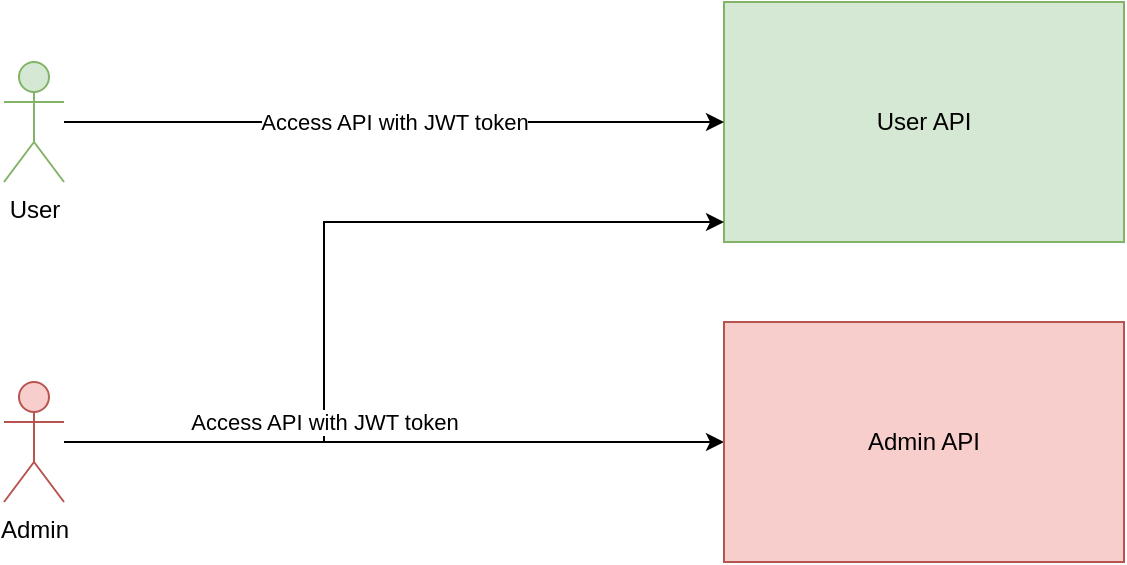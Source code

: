 <mxfile version="16.5.1" type="device"><diagram id="VPgGGSIUd90LA4FEmjPD" name="Page-1"><mxGraphModel dx="1956" dy="820" grid="1" gridSize="10" guides="1" tooltips="1" connect="1" arrows="1" fold="1" page="1" pageScale="1" pageWidth="850" pageHeight="1100" math="0" shadow="0"><root><mxCell id="0"/><mxCell id="1" parent="0"/><mxCell id="dAgq9LSE05NcQRPEjQBB-4" value="User API" style="rounded=0;whiteSpace=wrap;html=1;fillColor=#d5e8d4;strokeColor=#82b366;" vertex="1" parent="1"><mxGeometry x="360" y="200" width="200" height="120" as="geometry"/></mxCell><mxCell id="dAgq9LSE05NcQRPEjQBB-5" value="User" style="shape=umlActor;verticalLabelPosition=bottom;verticalAlign=top;html=1;outlineConnect=0;fillColor=#d5e8d4;strokeColor=#82b366;" vertex="1" parent="1"><mxGeometry y="230" width="30" height="60" as="geometry"/></mxCell><mxCell id="dAgq9LSE05NcQRPEjQBB-7" value="Admin" style="shape=umlActor;verticalLabelPosition=bottom;verticalAlign=top;html=1;outlineConnect=0;fillColor=#f8cecc;strokeColor=#b85450;" vertex="1" parent="1"><mxGeometry y="390" width="30" height="60" as="geometry"/></mxCell><mxCell id="dAgq9LSE05NcQRPEjQBB-8" value="" style="endArrow=classic;html=1;rounded=0;entryX=0;entryY=0.5;entryDx=0;entryDy=0;" edge="1" parent="1" source="dAgq9LSE05NcQRPEjQBB-5" target="dAgq9LSE05NcQRPEjQBB-4"><mxGeometry relative="1" as="geometry"><mxPoint x="260" y="470" as="sourcePoint"/><mxPoint x="370" y="270" as="targetPoint"/></mxGeometry></mxCell><mxCell id="dAgq9LSE05NcQRPEjQBB-9" value="Access API with JWT token" style="edgeLabel;resizable=0;html=1;align=center;verticalAlign=middle;" connectable="0" vertex="1" parent="dAgq9LSE05NcQRPEjQBB-8"><mxGeometry relative="1" as="geometry"/></mxCell><mxCell id="dAgq9LSE05NcQRPEjQBB-12" value="" style="endArrow=classic;html=1;rounded=0;" edge="1" parent="1" source="dAgq9LSE05NcQRPEjQBB-7" target="dAgq9LSE05NcQRPEjQBB-23"><mxGeometry relative="1" as="geometry"><mxPoint x="60" y="420" as="sourcePoint"/><mxPoint x="300" y="410" as="targetPoint"/></mxGeometry></mxCell><mxCell id="dAgq9LSE05NcQRPEjQBB-23" value="Admin API" style="rounded=0;whiteSpace=wrap;html=1;fillColor=#f8cecc;strokeColor=#b85450;" vertex="1" parent="1"><mxGeometry x="360" y="360" width="200" height="120" as="geometry"/></mxCell><mxCell id="dAgq9LSE05NcQRPEjQBB-24" value="" style="endArrow=classic;html=1;rounded=0;edgeStyle=orthogonalEdgeStyle;entryX=0;entryY=0.917;entryDx=0;entryDy=0;entryPerimeter=0;" edge="1" parent="1" target="dAgq9LSE05NcQRPEjQBB-4"><mxGeometry relative="1" as="geometry"><mxPoint x="30" y="420" as="sourcePoint"/><mxPoint x="350" y="310" as="targetPoint"/><Array as="points"><mxPoint x="160" y="420"/><mxPoint x="160" y="310"/></Array></mxGeometry></mxCell><mxCell id="dAgq9LSE05NcQRPEjQBB-25" value="Access API with JWT token" style="edgeLabel;resizable=0;html=1;align=center;verticalAlign=middle;" connectable="0" vertex="1" parent="dAgq9LSE05NcQRPEjQBB-24"><mxGeometry relative="1" as="geometry"><mxPoint y="80" as="offset"/></mxGeometry></mxCell></root></mxGraphModel></diagram></mxfile>